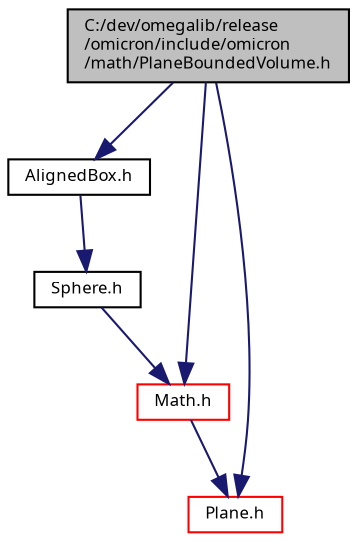 digraph "C:/dev/omegalib/release/omicron/include/omicron/math/PlaneBoundedVolume.h"
{
  bgcolor="transparent";
  edge [fontname="FreeSans.ttf",fontsize="8",labelfontname="FreeSans.ttf",labelfontsize="8"];
  node [fontname="FreeSans.ttf",fontsize="8",shape=record];
  Node1 [label="C:/dev/omegalib/release\l/omicron/include/omicron\l/math/PlaneBoundedVolume.h",height=0.2,width=0.4,color="black", fillcolor="grey75", style="filled", fontcolor="black"];
  Node1 -> Node2 [color="midnightblue",fontsize="8",style="solid",fontname="FreeSans.ttf"];
  Node2 [label="AlignedBox.h",height=0.2,width=0.4,color="black",URL="$_aligned_box_8h.html"];
  Node2 -> Node3 [color="midnightblue",fontsize="8",style="solid",fontname="FreeSans.ttf"];
  Node3 [label="Sphere.h",height=0.2,width=0.4,color="black",URL="$_sphere_8h.html"];
  Node3 -> Node4 [color="midnightblue",fontsize="8",style="solid",fontname="FreeSans.ttf"];
  Node4 [label="Math.h",height=0.2,width=0.4,color="red",URL="$_math_8h.html"];
  Node4 -> Node5 [color="midnightblue",fontsize="8",style="solid",fontname="FreeSans.ttf"];
  Node5 [label="Plane.h",height=0.2,width=0.4,color="red",URL="$_plane_8h.html"];
  Node1 -> Node4 [color="midnightblue",fontsize="8",style="solid",fontname="FreeSans.ttf"];
  Node1 -> Node5 [color="midnightblue",fontsize="8",style="solid",fontname="FreeSans.ttf"];
}
